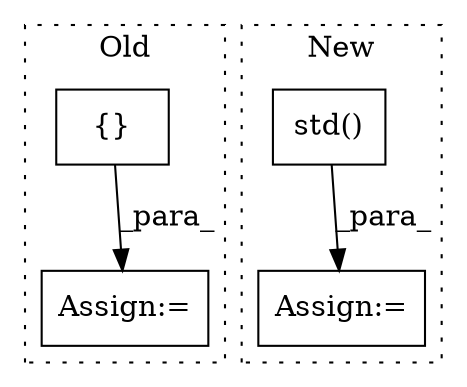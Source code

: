 digraph G {
subgraph cluster0 {
1 [label="{}" a="95" s="2788,2942" l="14,11" shape="box"];
4 [label="Assign:=" a="68" s="2785" l="3" shape="box"];
label = "Old";
style="dotted";
}
subgraph cluster1 {
2 [label="std()" a="75" s="2605" l="57" shape="box"];
3 [label="Assign:=" a="68" s="2602" l="3" shape="box"];
label = "New";
style="dotted";
}
1 -> 4 [label="_para_"];
2 -> 3 [label="_para_"];
}